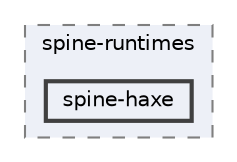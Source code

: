 digraph "external/spine-runtimes/spine-haxe"
{
 // LATEX_PDF_SIZE
  bgcolor="transparent";
  edge [fontname=Helvetica,fontsize=10,labelfontname=Helvetica,labelfontsize=10];
  node [fontname=Helvetica,fontsize=10,shape=box,height=0.2,width=0.4];
  compound=true
  subgraph clusterdir_94c52e4671823048607ba4e9620d2ef0 {
    graph [ bgcolor="#edf0f7", pencolor="grey50", label="spine-runtimes", fontname=Helvetica,fontsize=10 style="filled,dashed", URL="dir_94c52e4671823048607ba4e9620d2ef0.html",tooltip=""]
  dir_69f31f776964bae1251cf79f3207d19a [label="spine-haxe", fillcolor="#edf0f7", color="grey25", style="filled,bold", URL="dir_69f31f776964bae1251cf79f3207d19a.html",tooltip=""];
  }
}
